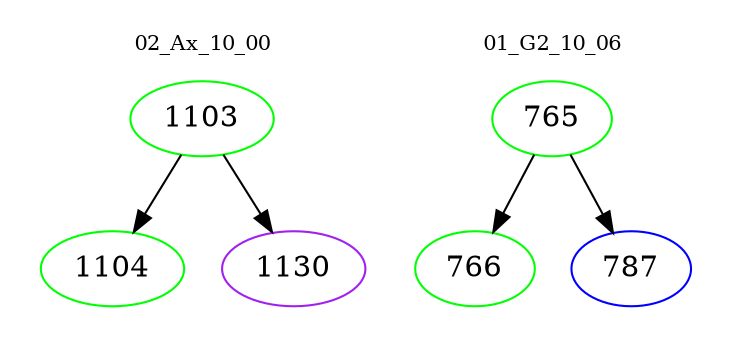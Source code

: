digraph{
subgraph cluster_0 {
color = white
label = "02_Ax_10_00";
fontsize=10;
T0_1103 [label="1103", color="green"]
T0_1103 -> T0_1104 [color="black"]
T0_1104 [label="1104", color="green"]
T0_1103 -> T0_1130 [color="black"]
T0_1130 [label="1130", color="purple"]
}
subgraph cluster_1 {
color = white
label = "01_G2_10_06";
fontsize=10;
T1_765 [label="765", color="green"]
T1_765 -> T1_766 [color="black"]
T1_766 [label="766", color="green"]
T1_765 -> T1_787 [color="black"]
T1_787 [label="787", color="blue"]
}
}
